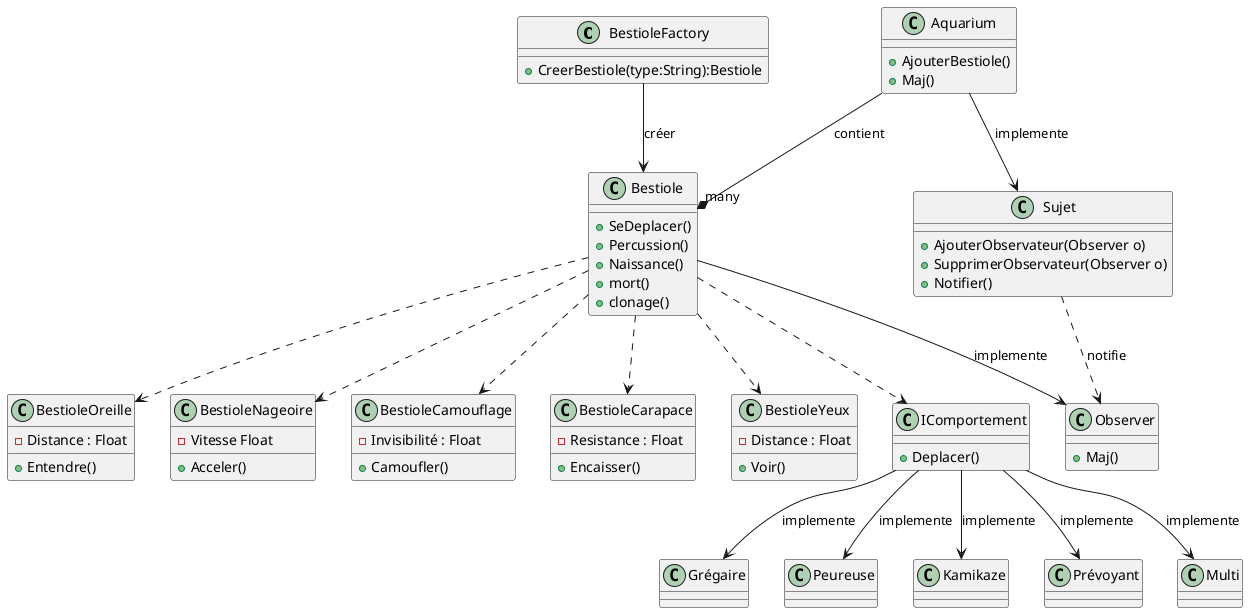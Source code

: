@startuml

class BestioleFactory {
  + CreerBestiole(type:String):Bestiole
}

class Bestiole {
  + SeDeplacer()
  + Percussion()
  + Naissance()
  + mort()
  + clonage()
}

class Aquarium {
 +AjouterBestiole()
 +Maj()
}

class Sujet {
    +AjouterObservateur(Observer o)
    +SupprimerObservateur(Observer o)
    +Notifier()
}

class Observer {
  +Maj()
}

class BestioleOreille {
    -Distance : Float
    +Entendre()
}

class BestioleNageoire {
    -Vitesse Float  
    +Acceler()
}

class BestioleCamouflage {
  - Invisibilité : Float
  + Camoufler()
}

class BestioleCarapace {
  - Resistance : Float
  + Encaisser()
}

class BestioleYeux {
  - Distance : Float
  + Voir()
}

class IComportement {
  + Deplacer()
}

class Grégaire {

}

class Peureuse{

}

class Kamikaze{

}

class Prévoyant{

}

class Multi{

}

BestioleFactory --> Bestiole : créer
Bestiole ..> BestioleOreille
Bestiole ..> BestioleNageoire
Bestiole ..> BestioleCamouflage
Bestiole ..> BestioleCarapace
Bestiole ..> BestioleYeux
Bestiole --> Observer: implemente
Bestiole ..> IComportement

IComportement --> Grégaire: implemente
IComportement --> Peureuse: implemente
IComportement --> Kamikaze: implemente
IComportement --> Prévoyant: implemente
IComportement --> Multi: implemente

Aquarium --* "many" Bestiole : contient
Aquarium --> Sujet : implemente
Sujet ..> Observer : notifie

@enduml